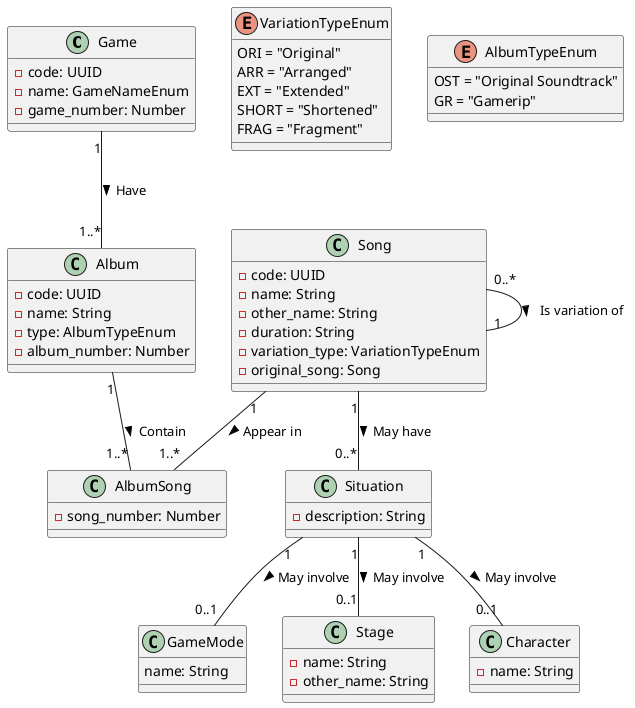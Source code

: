 @startuml soulcalibur_music

' CLASSES

class Game {
    - code: UUID
    - name: GameNameEnum
    - game_number: Number
}

class Album {
    - code: UUID
    - name: String
    - type: AlbumTypeEnum
    - album_number: Number
}

class AlbumSong {
    - song_number: Number
}

class Song {
    - code: UUID
    - name: String
    - other_name: String
    - duration: String
    - variation_type: VariationTypeEnum
    - original_song: Song
}

class Situation {
    - description: String
}

class GameMode {
    name: String
}

class Stage {
    - name: String
    - other_name: String
}

class Character {
    - name: String
}

' RELATIONSHIP

Game "1" -- "1..*" Album : Have >
Album "1" -- "1..*" AlbumSong : Contain >
Song "1" -- "1..*" AlbumSong : Appear in >
Song "0..*" -- "1" Song : Is variation of >
Song "1" -- "0..*" Situation : May have >
Situation "1" -- "0..1" Character : May involve >
Situation "1" -- "0..1" Stage : May involve >
Situation "1" -- "0..1" GameMode : May involve >
' Character "0..*" -- "1..*" Stage : Belongs >

' ENUMS

' enum GameNameEnum {
'     SE = "Soul Edge"
'     SB = "Soul Blade"
'     SC = "Soulcalibur"
'     SCII = "Soulcalbur II"
'     SCIII = "Soulcalibur III"
'     SCL = "Soulcalibur Legends"
'     SCIV = "Soulcalibur IV"
'     SCBD = "Soulcalibur: Broken Destiny"
'     SCV = "Soulcalibur V"
'     SCVI = "Soulcalibur VI"
' }

enum VariationTypeEnum {
    ORI = "Original"
    ARR = "Arranged"
    EXT = "Extended"
    SHORT = "Shortened"
    FRAG = "Fragment"
}

enum AlbumTypeEnum {
    OST = "Original Soundtrack"
    GR = "Gamerip"
}

@enduml
